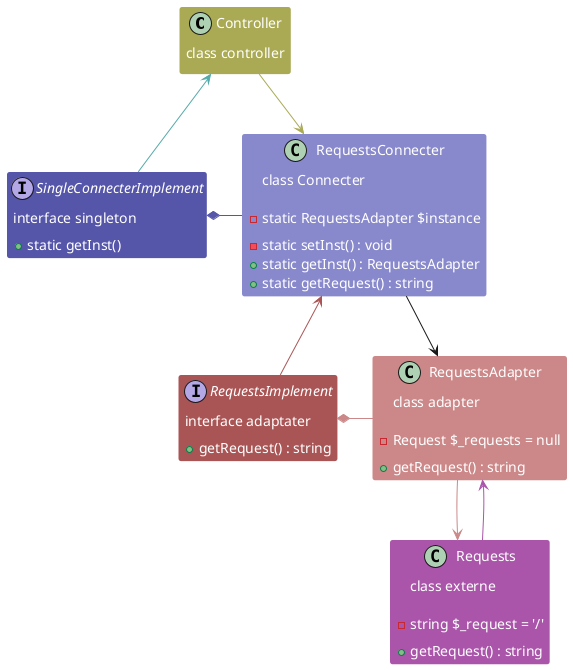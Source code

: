 @startuml

class Controller #AA5;line:AA5;text:white {
    class controller
}

interface SingleConnecterImplement #55A;line:55A;text:white {
    interface singleton

    +static getInst()
}
Controller <== SingleConnecterImplement #line:5AA;

class RequestsConnecter #88C;line:88C;text:white {
    class Connecter

    -static RequestsAdapter $instance
    -static setInst() : void
    +static getInst() : RequestsAdapter
    +static getRequest() : string
}
Controller ==> RequestsConnecter #line:AA5;
SingleConnecterImplement *= RequestsConnecter #line:55A;

interface RequestsImplement #A55;line:A55;text:white {
    interface adaptater

    +getRequest() : string
}
RequestsConnecter <== RequestsImplement #line:A55;

class RequestsAdapter #C88;line:C88;text:white {
    class adapter

    -Request $_requests = null
    +getRequest() : string
}
RequestsImplement *= RequestsAdapter #line:C88;
RequestsConnecter ==> RequestsAdapter

class Requests #A5A;line:A5A;text:white {
    class externe

    -string $_request = '/'
    +getRequest() : string
}
RequestsAdapter ==> Requests #line:C88;
RequestsAdapter <== Requests #line:A5A;

@enduml
